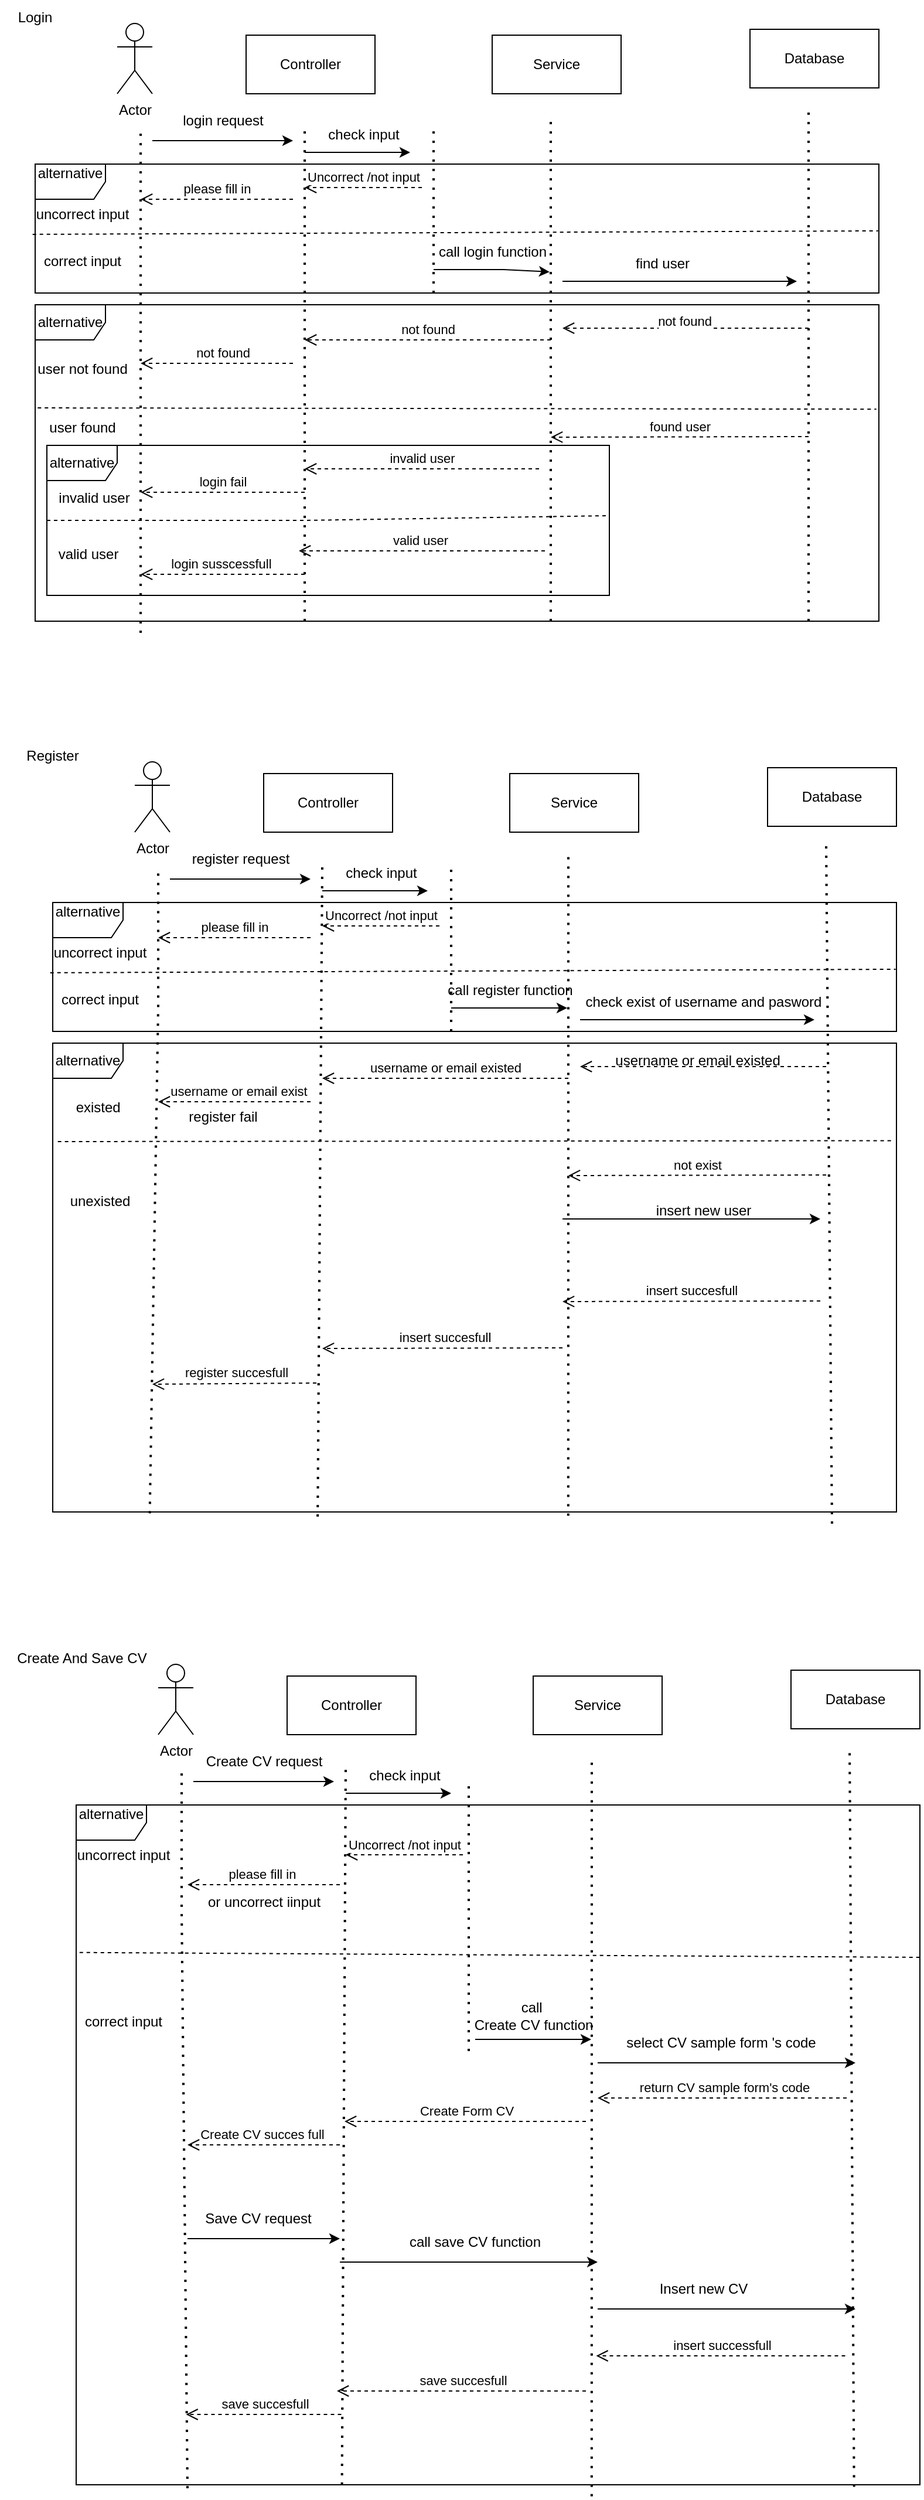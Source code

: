<mxfile version="24.7.16">
  <diagram name="Page-1" id="bIPinQTC9X3q_cNat5g4">
    <mxGraphModel dx="1687" dy="908" grid="1" gridSize="10" guides="1" tooltips="1" connect="1" arrows="1" fold="1" page="1" pageScale="1" pageWidth="850" pageHeight="1100" math="0" shadow="0">
      <root>
        <mxCell id="0" />
        <mxCell id="1" parent="0" />
        <mxCell id="n76NYFAnikeCeqhVXUen-1" value="Actor" style="shape=umlActor;verticalLabelPosition=bottom;verticalAlign=top;html=1;" vertex="1" parent="1">
          <mxGeometry x="130" y="50" width="30" height="60" as="geometry" />
        </mxCell>
        <mxCell id="n76NYFAnikeCeqhVXUen-6" value="Service" style="html=1;whiteSpace=wrap;" vertex="1" parent="1">
          <mxGeometry x="450" y="60" width="110" height="50" as="geometry" />
        </mxCell>
        <mxCell id="n76NYFAnikeCeqhVXUen-7" value="Controller" style="html=1;whiteSpace=wrap;" vertex="1" parent="1">
          <mxGeometry x="240" y="60" width="110" height="50" as="geometry" />
        </mxCell>
        <mxCell id="n76NYFAnikeCeqhVXUen-8" value="Database" style="html=1;whiteSpace=wrap;" vertex="1" parent="1">
          <mxGeometry x="670" y="55" width="110" height="50" as="geometry" />
        </mxCell>
        <mxCell id="n76NYFAnikeCeqhVXUen-9" value="" style="endArrow=none;dashed=1;html=1;dashPattern=1 3;strokeWidth=2;rounded=0;" edge="1" parent="1">
          <mxGeometry width="50" height="50" relative="1" as="geometry">
            <mxPoint x="150" y="570" as="sourcePoint" />
            <mxPoint x="150" y="140" as="targetPoint" />
            <Array as="points">
              <mxPoint x="150" y="260" />
            </Array>
          </mxGeometry>
        </mxCell>
        <mxCell id="n76NYFAnikeCeqhVXUen-11" value="" style="endArrow=none;dashed=1;html=1;dashPattern=1 3;strokeWidth=2;rounded=0;" edge="1" parent="1">
          <mxGeometry width="50" height="50" relative="1" as="geometry">
            <mxPoint x="290" y="560" as="sourcePoint" />
            <mxPoint x="290" y="140" as="targetPoint" />
          </mxGeometry>
        </mxCell>
        <mxCell id="n76NYFAnikeCeqhVXUen-12" value="" style="endArrow=none;dashed=1;html=1;dashPattern=1 3;strokeWidth=2;rounded=0;" edge="1" parent="1">
          <mxGeometry width="50" height="50" relative="1" as="geometry">
            <mxPoint x="500" y="560" as="sourcePoint" />
            <mxPoint x="500" y="130" as="targetPoint" />
          </mxGeometry>
        </mxCell>
        <mxCell id="n76NYFAnikeCeqhVXUen-13" value="" style="endArrow=none;dashed=1;html=1;dashPattern=1 3;strokeWidth=2;rounded=0;" edge="1" parent="1">
          <mxGeometry width="50" height="50" relative="1" as="geometry">
            <mxPoint x="720" y="560" as="sourcePoint" />
            <mxPoint x="720" y="120" as="targetPoint" />
          </mxGeometry>
        </mxCell>
        <mxCell id="n76NYFAnikeCeqhVXUen-14" value="Login" style="text;html=1;align=center;verticalAlign=middle;whiteSpace=wrap;rounded=0;" vertex="1" parent="1">
          <mxGeometry x="30" y="30" width="60" height="30" as="geometry" />
        </mxCell>
        <mxCell id="n76NYFAnikeCeqhVXUen-15" value="" style="endArrow=classic;html=1;rounded=0;" edge="1" parent="1">
          <mxGeometry width="50" height="50" relative="1" as="geometry">
            <mxPoint x="160" y="150" as="sourcePoint" />
            <mxPoint x="280" y="150" as="targetPoint" />
          </mxGeometry>
        </mxCell>
        <mxCell id="n76NYFAnikeCeqhVXUen-16" value="login request" style="text;html=1;align=center;verticalAlign=middle;resizable=0;points=[];autosize=1;strokeColor=none;fillColor=none;" vertex="1" parent="1">
          <mxGeometry x="175" y="118" width="90" height="30" as="geometry" />
        </mxCell>
        <mxCell id="n76NYFAnikeCeqhVXUen-17" value="" style="endArrow=classic;html=1;rounded=0;entryX=0.908;entryY=1.067;entryDx=0;entryDy=0;entryPerimeter=0;" edge="1" parent="1" target="n76NYFAnikeCeqhVXUen-18">
          <mxGeometry width="50" height="50" relative="1" as="geometry">
            <mxPoint x="400" y="260" as="sourcePoint" />
            <mxPoint x="500" y="270" as="targetPoint" />
            <Array as="points">
              <mxPoint x="460" y="260" />
            </Array>
          </mxGeometry>
        </mxCell>
        <mxCell id="n76NYFAnikeCeqhVXUen-18" value="call login function" style="text;html=1;align=center;verticalAlign=middle;resizable=0;points=[];autosize=1;strokeColor=none;fillColor=none;" vertex="1" parent="1">
          <mxGeometry x="390" y="230" width="120" height="30" as="geometry" />
        </mxCell>
        <mxCell id="n76NYFAnikeCeqhVXUen-19" value="" style="endArrow=classic;html=1;rounded=0;" edge="1" parent="1">
          <mxGeometry width="50" height="50" relative="1" as="geometry">
            <mxPoint x="510" y="270" as="sourcePoint" />
            <mxPoint x="710" y="270" as="targetPoint" />
          </mxGeometry>
        </mxCell>
        <mxCell id="n76NYFAnikeCeqhVXUen-20" value="find user" style="text;html=1;align=center;verticalAlign=middle;resizable=0;points=[];autosize=1;strokeColor=none;fillColor=none;" vertex="1" parent="1">
          <mxGeometry x="560" y="240" width="70" height="30" as="geometry" />
        </mxCell>
        <mxCell id="n76NYFAnikeCeqhVXUen-21" value="" style="html=1;verticalAlign=bottom;endArrow=open;dashed=1;endSize=8;curved=0;rounded=0;" edge="1" parent="1">
          <mxGeometry relative="1" as="geometry">
            <mxPoint x="720" y="310" as="sourcePoint" />
            <mxPoint x="510" y="310" as="targetPoint" />
          </mxGeometry>
        </mxCell>
        <mxCell id="n76NYFAnikeCeqhVXUen-22" value="not found" style="edgeLabel;html=1;align=center;verticalAlign=middle;resizable=0;points=[];" vertex="1" connectable="0" parent="n76NYFAnikeCeqhVXUen-21">
          <mxGeometry x="0.009" y="-6" relative="1" as="geometry">
            <mxPoint as="offset" />
          </mxGeometry>
        </mxCell>
        <mxCell id="n76NYFAnikeCeqhVXUen-23" value="not found" style="html=1;verticalAlign=bottom;endArrow=open;dashed=1;endSize=8;curved=0;rounded=0;" edge="1" parent="1">
          <mxGeometry x="-0.077" relative="1" as="geometry">
            <mxPoint x="280" y="340" as="sourcePoint" />
            <mxPoint x="150" y="340" as="targetPoint" />
            <mxPoint as="offset" />
          </mxGeometry>
        </mxCell>
        <mxCell id="n76NYFAnikeCeqhVXUen-24" value="not found" style="html=1;verticalAlign=bottom;endArrow=open;dashed=1;endSize=8;curved=0;rounded=0;" edge="1" parent="1">
          <mxGeometry relative="1" as="geometry">
            <mxPoint x="500" y="320" as="sourcePoint" />
            <mxPoint x="290" y="320" as="targetPoint" />
          </mxGeometry>
        </mxCell>
        <mxCell id="n76NYFAnikeCeqhVXUen-25" value="alternative" style="shape=umlFrame;whiteSpace=wrap;html=1;pointerEvents=0;" vertex="1" parent="1">
          <mxGeometry x="60" y="290" width="720" height="270" as="geometry" />
        </mxCell>
        <mxCell id="n76NYFAnikeCeqhVXUen-27" value="" style="endArrow=none;dashed=1;html=1;rounded=0;exitX=0.003;exitY=0.326;exitDx=0;exitDy=0;exitPerimeter=0;entryX=0.997;entryY=0.33;entryDx=0;entryDy=0;entryPerimeter=0;" edge="1" parent="1" source="n76NYFAnikeCeqhVXUen-25" target="n76NYFAnikeCeqhVXUen-25">
          <mxGeometry width="50" height="50" relative="1" as="geometry">
            <mxPoint x="400" y="320" as="sourcePoint" />
            <mxPoint x="450" y="270" as="targetPoint" />
          </mxGeometry>
        </mxCell>
        <mxCell id="n76NYFAnikeCeqhVXUen-28" value="user not found" style="text;html=1;align=center;verticalAlign=middle;resizable=0;points=[];autosize=1;strokeColor=none;fillColor=none;" vertex="1" parent="1">
          <mxGeometry x="50" y="330" width="100" height="30" as="geometry" />
        </mxCell>
        <mxCell id="n76NYFAnikeCeqhVXUen-29" value="user found" style="text;html=1;align=center;verticalAlign=middle;resizable=0;points=[];autosize=1;strokeColor=none;fillColor=none;" vertex="1" parent="1">
          <mxGeometry x="60" y="380" width="80" height="30" as="geometry" />
        </mxCell>
        <mxCell id="n76NYFAnikeCeqhVXUen-34" value="found user" style="html=1;verticalAlign=bottom;endArrow=open;dashed=1;endSize=8;curved=0;rounded=0;" edge="1" parent="1">
          <mxGeometry relative="1" as="geometry">
            <mxPoint x="720" y="402.5" as="sourcePoint" />
            <mxPoint x="500" y="403" as="targetPoint" />
          </mxGeometry>
        </mxCell>
        <mxCell id="n76NYFAnikeCeqhVXUen-35" value="invalid user" style="html=1;verticalAlign=bottom;endArrow=open;dashed=1;endSize=8;curved=0;rounded=0;" edge="1" parent="1">
          <mxGeometry relative="1" as="geometry">
            <mxPoint x="490" y="430" as="sourcePoint" />
            <mxPoint x="290" y="430" as="targetPoint" />
          </mxGeometry>
        </mxCell>
        <mxCell id="n76NYFAnikeCeqhVXUen-36" value="login fail" style="html=1;verticalAlign=bottom;endArrow=open;dashed=1;endSize=8;curved=0;rounded=0;" edge="1" parent="1">
          <mxGeometry relative="1" as="geometry">
            <mxPoint x="290" y="450" as="sourcePoint" />
            <mxPoint x="150" y="450" as="targetPoint" />
            <mxPoint as="offset" />
          </mxGeometry>
        </mxCell>
        <mxCell id="n76NYFAnikeCeqhVXUen-37" value="valid user&amp;nbsp;" style="html=1;verticalAlign=bottom;endArrow=open;dashed=1;endSize=8;curved=0;rounded=0;" edge="1" parent="1">
          <mxGeometry relative="1" as="geometry">
            <mxPoint x="495" y="500" as="sourcePoint" />
            <mxPoint x="285" y="500" as="targetPoint" />
          </mxGeometry>
        </mxCell>
        <mxCell id="n76NYFAnikeCeqhVXUen-38" value="login susscessfull&amp;nbsp;" style="html=1;verticalAlign=bottom;endArrow=open;dashed=1;endSize=8;curved=0;rounded=0;" edge="1" parent="1">
          <mxGeometry relative="1" as="geometry">
            <mxPoint x="290" y="520" as="sourcePoint" />
            <mxPoint x="150" y="520" as="targetPoint" />
            <Array as="points">
              <mxPoint x="230" y="520" />
            </Array>
            <mxPoint as="offset" />
          </mxGeometry>
        </mxCell>
        <mxCell id="n76NYFAnikeCeqhVXUen-40" value="alternative" style="shape=umlFrame;whiteSpace=wrap;html=1;pointerEvents=0;" vertex="1" parent="1">
          <mxGeometry x="70" y="410" width="480" height="128" as="geometry" />
        </mxCell>
        <mxCell id="n76NYFAnikeCeqhVXUen-41" value="" style="endArrow=none;dashed=1;html=1;rounded=0;" edge="1" parent="1">
          <mxGeometry width="50" height="50" relative="1" as="geometry">
            <mxPoint x="70" y="474" as="sourcePoint" />
            <mxPoint x="549" y="470" as="targetPoint" />
            <Array as="points">
              <mxPoint x="290" y="474" />
            </Array>
          </mxGeometry>
        </mxCell>
        <mxCell id="n76NYFAnikeCeqhVXUen-42" value="invalid user" style="text;html=1;align=center;verticalAlign=middle;resizable=0;points=[];autosize=1;strokeColor=none;fillColor=none;" vertex="1" parent="1">
          <mxGeometry x="70" y="440" width="80" height="30" as="geometry" />
        </mxCell>
        <mxCell id="n76NYFAnikeCeqhVXUen-43" value="valid user" style="text;html=1;align=center;verticalAlign=middle;resizable=0;points=[];autosize=1;strokeColor=none;fillColor=none;" vertex="1" parent="1">
          <mxGeometry x="70" y="488" width="70" height="30" as="geometry" />
        </mxCell>
        <mxCell id="n76NYFAnikeCeqhVXUen-44" value="" style="endArrow=none;dashed=1;html=1;dashPattern=1 3;strokeWidth=2;rounded=0;" edge="1" parent="1">
          <mxGeometry width="50" height="50" relative="1" as="geometry">
            <mxPoint x="400" y="280" as="sourcePoint" />
            <mxPoint x="400" y="140" as="targetPoint" />
          </mxGeometry>
        </mxCell>
        <mxCell id="n76NYFAnikeCeqhVXUen-45" value="" style="endArrow=classic;html=1;rounded=0;" edge="1" parent="1">
          <mxGeometry width="50" height="50" relative="1" as="geometry">
            <mxPoint x="290" y="160" as="sourcePoint" />
            <mxPoint x="380" y="160" as="targetPoint" />
          </mxGeometry>
        </mxCell>
        <mxCell id="n76NYFAnikeCeqhVXUen-46" value="check input" style="text;html=1;align=center;verticalAlign=middle;resizable=0;points=[];autosize=1;strokeColor=none;fillColor=none;" vertex="1" parent="1">
          <mxGeometry x="300" y="130" width="80" height="30" as="geometry" />
        </mxCell>
        <mxCell id="n76NYFAnikeCeqhVXUen-53" value="Uncorrect /not input" style="html=1;verticalAlign=bottom;endArrow=open;dashed=1;endSize=8;curved=0;rounded=0;" edge="1" parent="1">
          <mxGeometry relative="1" as="geometry">
            <mxPoint x="390" y="190" as="sourcePoint" />
            <mxPoint x="290" y="190" as="targetPoint" />
            <mxPoint as="offset" />
          </mxGeometry>
        </mxCell>
        <mxCell id="n76NYFAnikeCeqhVXUen-54" value="please fill in" style="html=1;verticalAlign=bottom;endArrow=open;dashed=1;endSize=8;curved=0;rounded=0;" edge="1" parent="1">
          <mxGeometry relative="1" as="geometry">
            <mxPoint x="280" y="200" as="sourcePoint" />
            <mxPoint x="150" y="200" as="targetPoint" />
            <mxPoint as="offset" />
          </mxGeometry>
        </mxCell>
        <mxCell id="n76NYFAnikeCeqhVXUen-57" value="alternative&lt;div&gt;&lt;br&gt;&lt;/div&gt;" style="shape=umlFrame;whiteSpace=wrap;html=1;pointerEvents=0;" vertex="1" parent="1">
          <mxGeometry x="60" y="170" width="720" height="110" as="geometry" />
        </mxCell>
        <mxCell id="n76NYFAnikeCeqhVXUen-58" value="" style="endArrow=none;dashed=1;html=1;rounded=0;exitX=-0.003;exitY=0.545;exitDx=0;exitDy=0;exitPerimeter=0;entryX=0.999;entryY=0.518;entryDx=0;entryDy=0;entryPerimeter=0;" edge="1" parent="1" source="n76NYFAnikeCeqhVXUen-57" target="n76NYFAnikeCeqhVXUen-57">
          <mxGeometry width="50" height="50" relative="1" as="geometry">
            <mxPoint x="390" y="320" as="sourcePoint" />
            <mxPoint x="440" y="270" as="targetPoint" />
          </mxGeometry>
        </mxCell>
        <mxCell id="n76NYFAnikeCeqhVXUen-59" value="uncorrect input" style="text;html=1;align=center;verticalAlign=middle;resizable=0;points=[];autosize=1;strokeColor=none;fillColor=none;" vertex="1" parent="1">
          <mxGeometry x="50" y="198" width="100" height="30" as="geometry" />
        </mxCell>
        <mxCell id="n76NYFAnikeCeqhVXUen-60" value="correct input" style="text;html=1;align=center;verticalAlign=middle;resizable=0;points=[];autosize=1;strokeColor=none;fillColor=none;" vertex="1" parent="1">
          <mxGeometry x="55" y="238" width="90" height="30" as="geometry" />
        </mxCell>
        <mxCell id="n76NYFAnikeCeqhVXUen-64" value="Actor" style="shape=umlActor;verticalLabelPosition=bottom;verticalAlign=top;html=1;" vertex="1" parent="1">
          <mxGeometry x="145" y="680" width="30" height="60" as="geometry" />
        </mxCell>
        <mxCell id="n76NYFAnikeCeqhVXUen-65" value="Service" style="html=1;whiteSpace=wrap;" vertex="1" parent="1">
          <mxGeometry x="465" y="690" width="110" height="50" as="geometry" />
        </mxCell>
        <mxCell id="n76NYFAnikeCeqhVXUen-66" value="Controller" style="html=1;whiteSpace=wrap;" vertex="1" parent="1">
          <mxGeometry x="255" y="690" width="110" height="50" as="geometry" />
        </mxCell>
        <mxCell id="n76NYFAnikeCeqhVXUen-67" value="Database" style="html=1;whiteSpace=wrap;" vertex="1" parent="1">
          <mxGeometry x="685" y="685" width="110" height="50" as="geometry" />
        </mxCell>
        <mxCell id="n76NYFAnikeCeqhVXUen-68" value="" style="endArrow=none;dashed=1;html=1;dashPattern=1 3;strokeWidth=2;rounded=0;exitX=0.115;exitY=1.003;exitDx=0;exitDy=0;exitPerimeter=0;" edge="1" parent="1" source="n76NYFAnikeCeqhVXUen-83">
          <mxGeometry width="50" height="50" relative="1" as="geometry">
            <mxPoint x="165" y="1200" as="sourcePoint" />
            <mxPoint x="165" y="770" as="targetPoint" />
            <Array as="points">
              <mxPoint x="165" y="890" />
            </Array>
          </mxGeometry>
        </mxCell>
        <mxCell id="n76NYFAnikeCeqhVXUen-69" value="" style="endArrow=none;dashed=1;html=1;dashPattern=1 3;strokeWidth=2;rounded=0;exitX=0.314;exitY=1.01;exitDx=0;exitDy=0;exitPerimeter=0;" edge="1" parent="1" source="n76NYFAnikeCeqhVXUen-83">
          <mxGeometry width="50" height="50" relative="1" as="geometry">
            <mxPoint x="305" y="1190" as="sourcePoint" />
            <mxPoint x="305" y="770" as="targetPoint" />
          </mxGeometry>
        </mxCell>
        <mxCell id="n76NYFAnikeCeqhVXUen-70" value="" style="endArrow=none;dashed=1;html=1;dashPattern=1 3;strokeWidth=2;rounded=0;exitX=0.611;exitY=1.008;exitDx=0;exitDy=0;exitPerimeter=0;" edge="1" parent="1" source="n76NYFAnikeCeqhVXUen-83">
          <mxGeometry width="50" height="50" relative="1" as="geometry">
            <mxPoint x="515" y="1190" as="sourcePoint" />
            <mxPoint x="515" y="760" as="targetPoint" />
          </mxGeometry>
        </mxCell>
        <mxCell id="n76NYFAnikeCeqhVXUen-71" value="" style="endArrow=none;dashed=1;html=1;dashPattern=1 3;strokeWidth=2;rounded=0;" edge="1" parent="1">
          <mxGeometry width="50" height="50" relative="1" as="geometry">
            <mxPoint x="740" y="1330" as="sourcePoint" />
            <mxPoint x="735" y="750" as="targetPoint" />
          </mxGeometry>
        </mxCell>
        <mxCell id="n76NYFAnikeCeqhVXUen-72" value="Register" style="text;html=1;align=center;verticalAlign=middle;whiteSpace=wrap;rounded=0;" vertex="1" parent="1">
          <mxGeometry x="45" y="660" width="60" height="30" as="geometry" />
        </mxCell>
        <mxCell id="n76NYFAnikeCeqhVXUen-73" value="" style="endArrow=classic;html=1;rounded=0;" edge="1" parent="1">
          <mxGeometry width="50" height="50" relative="1" as="geometry">
            <mxPoint x="175" y="780" as="sourcePoint" />
            <mxPoint x="295" y="780" as="targetPoint" />
          </mxGeometry>
        </mxCell>
        <mxCell id="n76NYFAnikeCeqhVXUen-74" value="register request" style="text;html=1;align=center;verticalAlign=middle;resizable=0;points=[];autosize=1;strokeColor=none;fillColor=none;" vertex="1" parent="1">
          <mxGeometry x="180" y="748" width="110" height="30" as="geometry" />
        </mxCell>
        <mxCell id="n76NYFAnikeCeqhVXUen-75" value="" style="endArrow=classic;html=1;rounded=0;" edge="1" parent="1">
          <mxGeometry width="50" height="50" relative="1" as="geometry">
            <mxPoint x="415" y="890" as="sourcePoint" />
            <mxPoint x="514" y="890" as="targetPoint" />
            <Array as="points">
              <mxPoint x="475" y="890" />
            </Array>
          </mxGeometry>
        </mxCell>
        <mxCell id="n76NYFAnikeCeqhVXUen-76" value="call register function" style="text;html=1;align=center;verticalAlign=middle;resizable=0;points=[];autosize=1;strokeColor=none;fillColor=none;" vertex="1" parent="1">
          <mxGeometry x="400" y="860" width="130" height="30" as="geometry" />
        </mxCell>
        <mxCell id="n76NYFAnikeCeqhVXUen-77" value="" style="endArrow=classic;html=1;rounded=0;" edge="1" parent="1">
          <mxGeometry width="50" height="50" relative="1" as="geometry">
            <mxPoint x="525" y="900" as="sourcePoint" />
            <mxPoint x="725" y="900" as="targetPoint" />
          </mxGeometry>
        </mxCell>
        <mxCell id="n76NYFAnikeCeqhVXUen-78" value="check exist of username and pasword" style="text;html=1;align=center;verticalAlign=middle;resizable=0;points=[];autosize=1;strokeColor=none;fillColor=none;" vertex="1" parent="1">
          <mxGeometry x="520" y="870" width="220" height="30" as="geometry" />
        </mxCell>
        <mxCell id="n76NYFAnikeCeqhVXUen-79" value="" style="html=1;verticalAlign=bottom;endArrow=open;dashed=1;endSize=8;curved=0;rounded=0;" edge="1" parent="1">
          <mxGeometry relative="1" as="geometry">
            <mxPoint x="735" y="940" as="sourcePoint" />
            <mxPoint x="525" y="940" as="targetPoint" />
          </mxGeometry>
        </mxCell>
        <mxCell id="n76NYFAnikeCeqhVXUen-81" value="username or email exist&amp;nbsp;" style="html=1;verticalAlign=bottom;endArrow=open;dashed=1;endSize=8;curved=0;rounded=0;" edge="1" parent="1">
          <mxGeometry x="-0.077" relative="1" as="geometry">
            <mxPoint x="295" y="970" as="sourcePoint" />
            <mxPoint x="165" y="970" as="targetPoint" />
            <mxPoint as="offset" />
          </mxGeometry>
        </mxCell>
        <mxCell id="n76NYFAnikeCeqhVXUen-82" value="username or email existed" style="html=1;verticalAlign=bottom;endArrow=open;dashed=1;endSize=8;curved=0;rounded=0;" edge="1" parent="1">
          <mxGeometry relative="1" as="geometry">
            <mxPoint x="515" y="950" as="sourcePoint" />
            <mxPoint x="305" y="950" as="targetPoint" />
          </mxGeometry>
        </mxCell>
        <mxCell id="n76NYFAnikeCeqhVXUen-83" value="alternative" style="shape=umlFrame;whiteSpace=wrap;html=1;pointerEvents=0;" vertex="1" parent="1">
          <mxGeometry x="75" y="920" width="720" height="400" as="geometry" />
        </mxCell>
        <mxCell id="n76NYFAnikeCeqhVXUen-84" value="" style="endArrow=none;dashed=1;html=1;rounded=0;exitX=0.006;exitY=0.21;exitDx=0;exitDy=0;exitPerimeter=0;entryX=0.996;entryY=0.208;entryDx=0;entryDy=0;entryPerimeter=0;" edge="1" parent="1" source="n76NYFAnikeCeqhVXUen-83" target="n76NYFAnikeCeqhVXUen-83">
          <mxGeometry width="50" height="50" relative="1" as="geometry">
            <mxPoint x="415" y="950" as="sourcePoint" />
            <mxPoint x="465" y="900" as="targetPoint" />
          </mxGeometry>
        </mxCell>
        <mxCell id="n76NYFAnikeCeqhVXUen-85" value="existed&amp;nbsp;" style="text;html=1;align=center;verticalAlign=middle;resizable=0;points=[];autosize=1;strokeColor=none;fillColor=none;" vertex="1" parent="1">
          <mxGeometry x="85" y="960" width="60" height="30" as="geometry" />
        </mxCell>
        <mxCell id="n76NYFAnikeCeqhVXUen-86" value="unexisted" style="text;html=1;align=center;verticalAlign=middle;resizable=0;points=[];autosize=1;strokeColor=none;fillColor=none;" vertex="1" parent="1">
          <mxGeometry x="80" y="1040" width="70" height="30" as="geometry" />
        </mxCell>
        <mxCell id="n76NYFAnikeCeqhVXUen-87" value="not exist" style="html=1;verticalAlign=bottom;endArrow=open;dashed=1;endSize=8;curved=0;rounded=0;" edge="1" parent="1">
          <mxGeometry relative="1" as="geometry">
            <mxPoint x="735" y="1032.5" as="sourcePoint" />
            <mxPoint x="515" y="1033" as="targetPoint" />
          </mxGeometry>
        </mxCell>
        <mxCell id="n76NYFAnikeCeqhVXUen-96" value="" style="endArrow=none;dashed=1;html=1;dashPattern=1 3;strokeWidth=2;rounded=0;" edge="1" parent="1">
          <mxGeometry width="50" height="50" relative="1" as="geometry">
            <mxPoint x="415" y="910" as="sourcePoint" />
            <mxPoint x="415" y="770" as="targetPoint" />
          </mxGeometry>
        </mxCell>
        <mxCell id="n76NYFAnikeCeqhVXUen-97" value="" style="endArrow=classic;html=1;rounded=0;" edge="1" parent="1">
          <mxGeometry width="50" height="50" relative="1" as="geometry">
            <mxPoint x="305" y="790" as="sourcePoint" />
            <mxPoint x="395" y="790" as="targetPoint" />
          </mxGeometry>
        </mxCell>
        <mxCell id="n76NYFAnikeCeqhVXUen-98" value="check input" style="text;html=1;align=center;verticalAlign=middle;resizable=0;points=[];autosize=1;strokeColor=none;fillColor=none;" vertex="1" parent="1">
          <mxGeometry x="315" y="760" width="80" height="30" as="geometry" />
        </mxCell>
        <mxCell id="n76NYFAnikeCeqhVXUen-99" value="Uncorrect /not input" style="html=1;verticalAlign=bottom;endArrow=open;dashed=1;endSize=8;curved=0;rounded=0;" edge="1" parent="1">
          <mxGeometry relative="1" as="geometry">
            <mxPoint x="405" y="820" as="sourcePoint" />
            <mxPoint x="305" y="820" as="targetPoint" />
            <mxPoint as="offset" />
          </mxGeometry>
        </mxCell>
        <mxCell id="n76NYFAnikeCeqhVXUen-100" value="please fill in" style="html=1;verticalAlign=bottom;endArrow=open;dashed=1;endSize=8;curved=0;rounded=0;" edge="1" parent="1">
          <mxGeometry relative="1" as="geometry">
            <mxPoint x="295" y="830" as="sourcePoint" />
            <mxPoint x="165" y="830" as="targetPoint" />
            <mxPoint as="offset" />
          </mxGeometry>
        </mxCell>
        <mxCell id="n76NYFAnikeCeqhVXUen-101" value="alternative&lt;div&gt;&lt;br&gt;&lt;/div&gt;" style="shape=umlFrame;whiteSpace=wrap;html=1;pointerEvents=0;" vertex="1" parent="1">
          <mxGeometry x="75" y="800" width="720" height="110" as="geometry" />
        </mxCell>
        <mxCell id="n76NYFAnikeCeqhVXUen-102" value="" style="endArrow=none;dashed=1;html=1;rounded=0;exitX=-0.003;exitY=0.545;exitDx=0;exitDy=0;exitPerimeter=0;entryX=0.999;entryY=0.518;entryDx=0;entryDy=0;entryPerimeter=0;" edge="1" parent="1" source="n76NYFAnikeCeqhVXUen-101" target="n76NYFAnikeCeqhVXUen-101">
          <mxGeometry width="50" height="50" relative="1" as="geometry">
            <mxPoint x="405" y="950" as="sourcePoint" />
            <mxPoint x="455" y="900" as="targetPoint" />
          </mxGeometry>
        </mxCell>
        <mxCell id="n76NYFAnikeCeqhVXUen-103" value="uncorrect input" style="text;html=1;align=center;verticalAlign=middle;resizable=0;points=[];autosize=1;strokeColor=none;fillColor=none;" vertex="1" parent="1">
          <mxGeometry x="65" y="828" width="100" height="30" as="geometry" />
        </mxCell>
        <mxCell id="n76NYFAnikeCeqhVXUen-104" value="correct input" style="text;html=1;align=center;verticalAlign=middle;resizable=0;points=[];autosize=1;strokeColor=none;fillColor=none;" vertex="1" parent="1">
          <mxGeometry x="70" y="868" width="90" height="30" as="geometry" />
        </mxCell>
        <mxCell id="n76NYFAnikeCeqhVXUen-107" value="username or email existed" style="text;html=1;align=center;verticalAlign=middle;resizable=0;points=[];autosize=1;strokeColor=none;fillColor=none;" vertex="1" parent="1">
          <mxGeometry x="545" y="920" width="160" height="30" as="geometry" />
        </mxCell>
        <mxCell id="n76NYFAnikeCeqhVXUen-108" value="register fail" style="text;html=1;align=center;verticalAlign=middle;resizable=0;points=[];autosize=1;strokeColor=none;fillColor=none;" vertex="1" parent="1">
          <mxGeometry x="180" y="968" width="80" height="30" as="geometry" />
        </mxCell>
        <mxCell id="n76NYFAnikeCeqhVXUen-110" value="" style="endArrow=classic;html=1;rounded=0;" edge="1" parent="1">
          <mxGeometry width="50" height="50" relative="1" as="geometry">
            <mxPoint x="510" y="1070" as="sourcePoint" />
            <mxPoint x="730" y="1070" as="targetPoint" />
          </mxGeometry>
        </mxCell>
        <mxCell id="n76NYFAnikeCeqhVXUen-111" value="insert new user" style="text;html=1;align=center;verticalAlign=middle;resizable=0;points=[];autosize=1;strokeColor=none;fillColor=none;" vertex="1" parent="1">
          <mxGeometry x="580" y="1048" width="100" height="30" as="geometry" />
        </mxCell>
        <mxCell id="n76NYFAnikeCeqhVXUen-114" value="insert succesfull" style="html=1;verticalAlign=bottom;endArrow=open;dashed=1;endSize=8;curved=0;rounded=0;" edge="1" parent="1">
          <mxGeometry relative="1" as="geometry">
            <mxPoint x="730" y="1140" as="sourcePoint" />
            <mxPoint x="510" y="1140.5" as="targetPoint" />
          </mxGeometry>
        </mxCell>
        <mxCell id="n76NYFAnikeCeqhVXUen-115" value="&amp;nbsp;insert succesfull" style="html=1;verticalAlign=bottom;endArrow=open;dashed=1;endSize=8;curved=0;rounded=0;" edge="1" parent="1">
          <mxGeometry relative="1" as="geometry">
            <mxPoint x="510" y="1180" as="sourcePoint" />
            <mxPoint x="305" y="1180.5" as="targetPoint" />
            <mxPoint as="offset" />
          </mxGeometry>
        </mxCell>
        <mxCell id="n76NYFAnikeCeqhVXUen-116" value="&amp;nbsp;register succesfull" style="html=1;verticalAlign=bottom;endArrow=open;dashed=1;endSize=8;curved=0;rounded=0;" edge="1" parent="1">
          <mxGeometry relative="1" as="geometry">
            <mxPoint x="300" y="1210" as="sourcePoint" />
            <mxPoint x="160" y="1211" as="targetPoint" />
            <mxPoint as="offset" />
          </mxGeometry>
        </mxCell>
        <mxCell id="n76NYFAnikeCeqhVXUen-196" value="Actor" style="shape=umlActor;verticalLabelPosition=bottom;verticalAlign=top;html=1;" vertex="1" parent="1">
          <mxGeometry x="165" y="1450" width="30" height="60" as="geometry" />
        </mxCell>
        <mxCell id="n76NYFAnikeCeqhVXUen-197" value="Service" style="html=1;whiteSpace=wrap;" vertex="1" parent="1">
          <mxGeometry x="485" y="1460" width="110" height="50" as="geometry" />
        </mxCell>
        <mxCell id="n76NYFAnikeCeqhVXUen-198" value="Controller" style="html=1;whiteSpace=wrap;" vertex="1" parent="1">
          <mxGeometry x="275" y="1460" width="110" height="50" as="geometry" />
        </mxCell>
        <mxCell id="n76NYFAnikeCeqhVXUen-199" value="Database" style="html=1;whiteSpace=wrap;" vertex="1" parent="1">
          <mxGeometry x="705" y="1455" width="110" height="50" as="geometry" />
        </mxCell>
        <mxCell id="n76NYFAnikeCeqhVXUen-200" value="" style="endArrow=none;dashed=1;html=1;dashPattern=1 3;strokeWidth=2;rounded=0;" edge="1" parent="1">
          <mxGeometry width="50" height="50" relative="1" as="geometry">
            <mxPoint x="190" y="2153" as="sourcePoint" />
            <mxPoint x="185" y="1540" as="targetPoint" />
            <Array as="points">
              <mxPoint x="185" y="1660" />
            </Array>
          </mxGeometry>
        </mxCell>
        <mxCell id="n76NYFAnikeCeqhVXUen-201" value="" style="endArrow=none;dashed=1;html=1;dashPattern=1 3;strokeWidth=2;rounded=0;exitX=0.315;exitY=1;exitDx=0;exitDy=0;exitPerimeter=0;" edge="1" parent="1" source="n76NYFAnikeCeqhVXUen-224">
          <mxGeometry width="50" height="50" relative="1" as="geometry">
            <mxPoint x="321.08" y="2091.6" as="sourcePoint" />
            <mxPoint x="325" y="1540" as="targetPoint" />
          </mxGeometry>
        </mxCell>
        <mxCell id="n76NYFAnikeCeqhVXUen-202" value="" style="endArrow=none;dashed=1;html=1;dashPattern=1 3;strokeWidth=2;rounded=0;exitX=0.611;exitY=1.017;exitDx=0;exitDy=0;exitPerimeter=0;" edge="1" parent="1" source="n76NYFAnikeCeqhVXUen-224">
          <mxGeometry width="50" height="50" relative="1" as="geometry">
            <mxPoint x="534.92" y="2091.28" as="sourcePoint" />
            <mxPoint x="535" y="1530" as="targetPoint" />
          </mxGeometry>
        </mxCell>
        <mxCell id="n76NYFAnikeCeqhVXUen-203" value="" style="endArrow=none;dashed=1;html=1;dashPattern=1 3;strokeWidth=2;rounded=0;exitX=0.922;exitY=1.003;exitDx=0;exitDy=0;exitPerimeter=0;" edge="1" parent="1" source="n76NYFAnikeCeqhVXUen-224">
          <mxGeometry width="50" height="50" relative="1" as="geometry">
            <mxPoint x="760" y="2100" as="sourcePoint" />
            <mxPoint x="755" y="1520" as="targetPoint" />
          </mxGeometry>
        </mxCell>
        <mxCell id="n76NYFAnikeCeqhVXUen-204" value="Create And Save CV" style="text;html=1;align=center;verticalAlign=middle;whiteSpace=wrap;rounded=0;" vertex="1" parent="1">
          <mxGeometry x="30" y="1430" width="140" height="30" as="geometry" />
        </mxCell>
        <mxCell id="n76NYFAnikeCeqhVXUen-205" value="" style="endArrow=classic;html=1;rounded=0;" edge="1" parent="1">
          <mxGeometry width="50" height="50" relative="1" as="geometry">
            <mxPoint x="195" y="1550" as="sourcePoint" />
            <mxPoint x="315" y="1550" as="targetPoint" />
          </mxGeometry>
        </mxCell>
        <mxCell id="n76NYFAnikeCeqhVXUen-206" value="Create CV request" style="text;html=1;align=center;verticalAlign=middle;resizable=0;points=[];autosize=1;strokeColor=none;fillColor=none;" vertex="1" parent="1">
          <mxGeometry x="195" y="1518" width="120" height="30" as="geometry" />
        </mxCell>
        <mxCell id="n76NYFAnikeCeqhVXUen-207" value="" style="endArrow=classic;html=1;rounded=0;" edge="1" parent="1">
          <mxGeometry width="50" height="50" relative="1" as="geometry">
            <mxPoint x="435.5" y="1770" as="sourcePoint" />
            <mxPoint x="534.5" y="1770" as="targetPoint" />
            <Array as="points">
              <mxPoint x="495.5" y="1770" />
            </Array>
          </mxGeometry>
        </mxCell>
        <mxCell id="n76NYFAnikeCeqhVXUen-208" value="call&amp;nbsp;&lt;div&gt;Create CV function&lt;/div&gt;" style="text;html=1;align=center;verticalAlign=middle;resizable=0;points=[];autosize=1;strokeColor=none;fillColor=none;" vertex="1" parent="1">
          <mxGeometry x="425" y="1730" width="120" height="40" as="geometry" />
        </mxCell>
        <mxCell id="n76NYFAnikeCeqhVXUen-219" value="" style="endArrow=none;dashed=1;html=1;dashPattern=1 3;strokeWidth=2;rounded=0;" edge="1" parent="1">
          <mxGeometry width="50" height="50" relative="1" as="geometry">
            <mxPoint x="430" y="1780" as="sourcePoint" />
            <mxPoint x="430" y="1550" as="targetPoint" />
          </mxGeometry>
        </mxCell>
        <mxCell id="n76NYFAnikeCeqhVXUen-220" value="" style="endArrow=classic;html=1;rounded=0;" edge="1" parent="1">
          <mxGeometry width="50" height="50" relative="1" as="geometry">
            <mxPoint x="325" y="1560" as="sourcePoint" />
            <mxPoint x="415" y="1560" as="targetPoint" />
          </mxGeometry>
        </mxCell>
        <mxCell id="n76NYFAnikeCeqhVXUen-221" value="check input" style="text;html=1;align=center;verticalAlign=middle;resizable=0;points=[];autosize=1;strokeColor=none;fillColor=none;" vertex="1" parent="1">
          <mxGeometry x="335" y="1530" width="80" height="30" as="geometry" />
        </mxCell>
        <mxCell id="n76NYFAnikeCeqhVXUen-222" value="Uncorrect /not input" style="html=1;verticalAlign=bottom;endArrow=open;dashed=1;endSize=8;curved=0;rounded=0;" edge="1" parent="1">
          <mxGeometry relative="1" as="geometry">
            <mxPoint x="425" y="1612.5" as="sourcePoint" />
            <mxPoint x="325" y="1612.5" as="targetPoint" />
            <mxPoint as="offset" />
          </mxGeometry>
        </mxCell>
        <mxCell id="n76NYFAnikeCeqhVXUen-223" value="please fill in&amp;nbsp;" style="html=1;verticalAlign=bottom;endArrow=open;dashed=1;endSize=8;curved=0;rounded=0;" edge="1" parent="1">
          <mxGeometry relative="1" as="geometry">
            <mxPoint x="320" y="1638" as="sourcePoint" />
            <mxPoint x="190" y="1638" as="targetPoint" />
            <mxPoint as="offset" />
          </mxGeometry>
        </mxCell>
        <mxCell id="n76NYFAnikeCeqhVXUen-224" value="alternative&lt;div&gt;&lt;br&gt;&lt;/div&gt;" style="shape=umlFrame;whiteSpace=wrap;html=1;pointerEvents=0;" vertex="1" parent="1">
          <mxGeometry x="95" y="1570" width="720" height="580" as="geometry" />
        </mxCell>
        <mxCell id="n76NYFAnikeCeqhVXUen-225" value="" style="endArrow=none;dashed=1;html=1;rounded=0;exitX=0.004;exitY=0.217;exitDx=0;exitDy=0;exitPerimeter=0;" edge="1" parent="1" source="n76NYFAnikeCeqhVXUen-224">
          <mxGeometry width="50" height="50" relative="1" as="geometry">
            <mxPoint x="425" y="1720" as="sourcePoint" />
            <mxPoint x="816" y="1700" as="targetPoint" />
          </mxGeometry>
        </mxCell>
        <mxCell id="n76NYFAnikeCeqhVXUen-226" value="uncorrect input" style="text;html=1;align=center;verticalAlign=middle;resizable=0;points=[];autosize=1;strokeColor=none;fillColor=none;" vertex="1" parent="1">
          <mxGeometry x="85" y="1598" width="100" height="30" as="geometry" />
        </mxCell>
        <mxCell id="n76NYFAnikeCeqhVXUen-227" value="correct input" style="text;html=1;align=center;verticalAlign=middle;resizable=0;points=[];autosize=1;strokeColor=none;fillColor=none;" vertex="1" parent="1">
          <mxGeometry x="90" y="1740" width="90" height="30" as="geometry" />
        </mxCell>
        <mxCell id="n76NYFAnikeCeqhVXUen-237" value="or uncorrect iinput" style="text;html=1;align=center;verticalAlign=middle;resizable=0;points=[];autosize=1;strokeColor=none;fillColor=none;" vertex="1" parent="1">
          <mxGeometry x="195" y="1638" width="120" height="30" as="geometry" />
        </mxCell>
        <mxCell id="n76NYFAnikeCeqhVXUen-240" value="Create Form CV" style="html=1;verticalAlign=bottom;endArrow=open;dashed=1;endSize=8;curved=0;rounded=0;" edge="1" parent="1">
          <mxGeometry x="-0.012" relative="1" as="geometry">
            <mxPoint x="530" y="1840" as="sourcePoint" />
            <mxPoint x="324" y="1840" as="targetPoint" />
            <mxPoint as="offset" />
          </mxGeometry>
        </mxCell>
        <mxCell id="n76NYFAnikeCeqhVXUen-244" value="" style="endArrow=classic;html=1;rounded=0;" edge="1" parent="1">
          <mxGeometry width="50" height="50" relative="1" as="geometry">
            <mxPoint x="540" y="1790" as="sourcePoint" />
            <mxPoint x="760" y="1790" as="targetPoint" />
          </mxGeometry>
        </mxCell>
        <mxCell id="n76NYFAnikeCeqhVXUen-245" value="select CV sample form &#39;s code" style="text;html=1;align=center;verticalAlign=middle;resizable=0;points=[];autosize=1;strokeColor=none;fillColor=none;" vertex="1" parent="1">
          <mxGeometry x="550" y="1758" width="190" height="30" as="geometry" />
        </mxCell>
        <mxCell id="n76NYFAnikeCeqhVXUen-247" value="return CV sample form&#39;s code" style="html=1;verticalAlign=bottom;endArrow=open;dashed=1;endSize=8;curved=0;rounded=0;" edge="1" parent="1">
          <mxGeometry x="-0.012" relative="1" as="geometry">
            <mxPoint x="752.5" y="1820" as="sourcePoint" />
            <mxPoint x="540" y="1820" as="targetPoint" />
            <mxPoint as="offset" />
          </mxGeometry>
        </mxCell>
        <mxCell id="n76NYFAnikeCeqhVXUen-248" value="Create CV succes full&amp;nbsp;" style="html=1;verticalAlign=bottom;endArrow=open;dashed=1;endSize=8;curved=0;rounded=0;" edge="1" parent="1">
          <mxGeometry relative="1" as="geometry">
            <mxPoint x="320" y="1860" as="sourcePoint" />
            <mxPoint x="190" y="1860" as="targetPoint" />
            <mxPoint as="offset" />
          </mxGeometry>
        </mxCell>
        <mxCell id="n76NYFAnikeCeqhVXUen-249" value="" style="endArrow=classic;html=1;rounded=0;" edge="1" parent="1">
          <mxGeometry width="50" height="50" relative="1" as="geometry">
            <mxPoint x="190" y="1940" as="sourcePoint" />
            <mxPoint x="320" y="1940" as="targetPoint" />
          </mxGeometry>
        </mxCell>
        <mxCell id="n76NYFAnikeCeqhVXUen-251" value="Save CV request" style="text;html=1;align=center;verticalAlign=middle;resizable=0;points=[];autosize=1;strokeColor=none;fillColor=none;" vertex="1" parent="1">
          <mxGeometry x="195" y="1908" width="110" height="30" as="geometry" />
        </mxCell>
        <mxCell id="n76NYFAnikeCeqhVXUen-252" value="" style="endArrow=classic;html=1;rounded=0;" edge="1" parent="1">
          <mxGeometry width="50" height="50" relative="1" as="geometry">
            <mxPoint x="320" y="1960" as="sourcePoint" />
            <mxPoint x="540" y="1960" as="targetPoint" />
          </mxGeometry>
        </mxCell>
        <mxCell id="n76NYFAnikeCeqhVXUen-253" value="call save CV function" style="text;html=1;align=center;verticalAlign=middle;resizable=0;points=[];autosize=1;strokeColor=none;fillColor=none;" vertex="1" parent="1">
          <mxGeometry x="365" y="1928" width="140" height="30" as="geometry" />
        </mxCell>
        <mxCell id="n76NYFAnikeCeqhVXUen-254" value="" style="endArrow=classic;html=1;rounded=0;" edge="1" parent="1">
          <mxGeometry width="50" height="50" relative="1" as="geometry">
            <mxPoint x="540" y="2000" as="sourcePoint" />
            <mxPoint x="760" y="2000" as="targetPoint" />
          </mxGeometry>
        </mxCell>
        <mxCell id="n76NYFAnikeCeqhVXUen-255" value="Insert new CV" style="text;html=1;align=center;verticalAlign=middle;resizable=0;points=[];autosize=1;strokeColor=none;fillColor=none;" vertex="1" parent="1">
          <mxGeometry x="580" y="1968" width="100" height="30" as="geometry" />
        </mxCell>
        <mxCell id="n76NYFAnikeCeqhVXUen-257" value="insert successfull" style="html=1;verticalAlign=bottom;endArrow=open;dashed=1;endSize=8;curved=0;rounded=0;" edge="1" parent="1">
          <mxGeometry x="-0.012" relative="1" as="geometry">
            <mxPoint x="751.25" y="2040" as="sourcePoint" />
            <mxPoint x="538.75" y="2040" as="targetPoint" />
            <mxPoint as="offset" />
          </mxGeometry>
        </mxCell>
        <mxCell id="n76NYFAnikeCeqhVXUen-258" value="save succesfull" style="html=1;verticalAlign=bottom;endArrow=open;dashed=1;endSize=8;curved=0;rounded=0;" edge="1" parent="1">
          <mxGeometry x="-0.012" relative="1" as="geometry">
            <mxPoint x="530" y="2070" as="sourcePoint" />
            <mxPoint x="317.5" y="2070" as="targetPoint" />
            <mxPoint as="offset" />
          </mxGeometry>
        </mxCell>
        <mxCell id="n76NYFAnikeCeqhVXUen-259" value="save succesfull" style="html=1;verticalAlign=bottom;endArrow=open;dashed=1;endSize=8;curved=0;rounded=0;" edge="1" parent="1">
          <mxGeometry x="-0.012" relative="1" as="geometry">
            <mxPoint x="321.25" y="2090" as="sourcePoint" />
            <mxPoint x="188.75" y="2090" as="targetPoint" />
            <mxPoint as="offset" />
          </mxGeometry>
        </mxCell>
      </root>
    </mxGraphModel>
  </diagram>
</mxfile>
